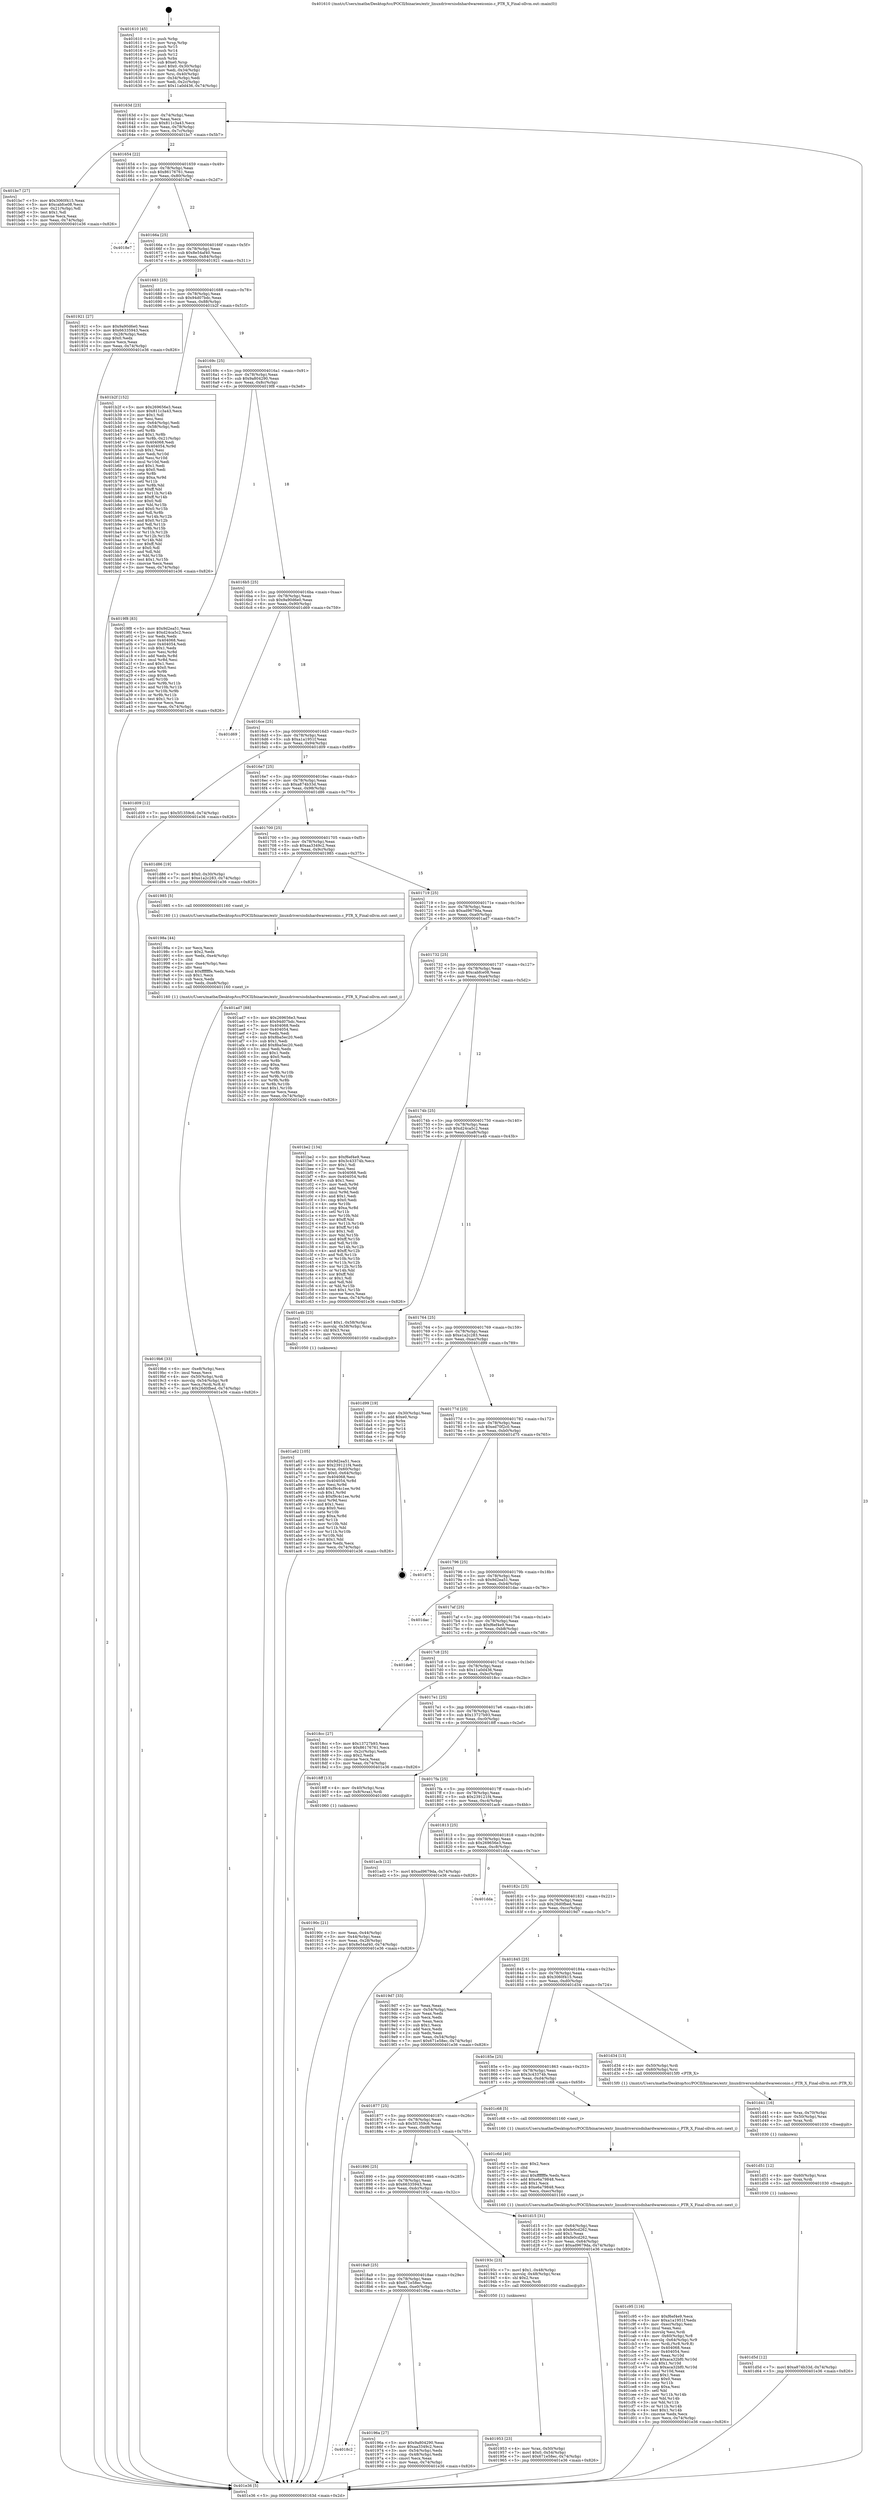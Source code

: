 digraph "0x401610" {
  label = "0x401610 (/mnt/c/Users/mathe/Desktop/tcc/POCII/binaries/extr_linuxdriversisdnhardwareeiconio.c_PTR_X_Final-ollvm.out::main(0))"
  labelloc = "t"
  node[shape=record]

  Entry [label="",width=0.3,height=0.3,shape=circle,fillcolor=black,style=filled]
  "0x40163d" [label="{
     0x40163d [23]\l
     | [instrs]\l
     &nbsp;&nbsp;0x40163d \<+3\>: mov -0x74(%rbp),%eax\l
     &nbsp;&nbsp;0x401640 \<+2\>: mov %eax,%ecx\l
     &nbsp;&nbsp;0x401642 \<+6\>: sub $0x811c3a43,%ecx\l
     &nbsp;&nbsp;0x401648 \<+3\>: mov %eax,-0x78(%rbp)\l
     &nbsp;&nbsp;0x40164b \<+3\>: mov %ecx,-0x7c(%rbp)\l
     &nbsp;&nbsp;0x40164e \<+6\>: je 0000000000401bc7 \<main+0x5b7\>\l
  }"]
  "0x401bc7" [label="{
     0x401bc7 [27]\l
     | [instrs]\l
     &nbsp;&nbsp;0x401bc7 \<+5\>: mov $0x3060f415,%eax\l
     &nbsp;&nbsp;0x401bcc \<+5\>: mov $0xcabfce08,%ecx\l
     &nbsp;&nbsp;0x401bd1 \<+3\>: mov -0x21(%rbp),%dl\l
     &nbsp;&nbsp;0x401bd4 \<+3\>: test $0x1,%dl\l
     &nbsp;&nbsp;0x401bd7 \<+3\>: cmovne %ecx,%eax\l
     &nbsp;&nbsp;0x401bda \<+3\>: mov %eax,-0x74(%rbp)\l
     &nbsp;&nbsp;0x401bdd \<+5\>: jmp 0000000000401e36 \<main+0x826\>\l
  }"]
  "0x401654" [label="{
     0x401654 [22]\l
     | [instrs]\l
     &nbsp;&nbsp;0x401654 \<+5\>: jmp 0000000000401659 \<main+0x49\>\l
     &nbsp;&nbsp;0x401659 \<+3\>: mov -0x78(%rbp),%eax\l
     &nbsp;&nbsp;0x40165c \<+5\>: sub $0x86176761,%eax\l
     &nbsp;&nbsp;0x401661 \<+3\>: mov %eax,-0x80(%rbp)\l
     &nbsp;&nbsp;0x401664 \<+6\>: je 00000000004018e7 \<main+0x2d7\>\l
  }"]
  Exit [label="",width=0.3,height=0.3,shape=circle,fillcolor=black,style=filled,peripheries=2]
  "0x4018e7" [label="{
     0x4018e7\l
  }", style=dashed]
  "0x40166a" [label="{
     0x40166a [25]\l
     | [instrs]\l
     &nbsp;&nbsp;0x40166a \<+5\>: jmp 000000000040166f \<main+0x5f\>\l
     &nbsp;&nbsp;0x40166f \<+3\>: mov -0x78(%rbp),%eax\l
     &nbsp;&nbsp;0x401672 \<+5\>: sub $0x8e54af40,%eax\l
     &nbsp;&nbsp;0x401677 \<+6\>: mov %eax,-0x84(%rbp)\l
     &nbsp;&nbsp;0x40167d \<+6\>: je 0000000000401921 \<main+0x311\>\l
  }"]
  "0x401d5d" [label="{
     0x401d5d [12]\l
     | [instrs]\l
     &nbsp;&nbsp;0x401d5d \<+7\>: movl $0xa874b33d,-0x74(%rbp)\l
     &nbsp;&nbsp;0x401d64 \<+5\>: jmp 0000000000401e36 \<main+0x826\>\l
  }"]
  "0x401921" [label="{
     0x401921 [27]\l
     | [instrs]\l
     &nbsp;&nbsp;0x401921 \<+5\>: mov $0x9a90d6e0,%eax\l
     &nbsp;&nbsp;0x401926 \<+5\>: mov $0x66335943,%ecx\l
     &nbsp;&nbsp;0x40192b \<+3\>: mov -0x28(%rbp),%edx\l
     &nbsp;&nbsp;0x40192e \<+3\>: cmp $0x0,%edx\l
     &nbsp;&nbsp;0x401931 \<+3\>: cmove %ecx,%eax\l
     &nbsp;&nbsp;0x401934 \<+3\>: mov %eax,-0x74(%rbp)\l
     &nbsp;&nbsp;0x401937 \<+5\>: jmp 0000000000401e36 \<main+0x826\>\l
  }"]
  "0x401683" [label="{
     0x401683 [25]\l
     | [instrs]\l
     &nbsp;&nbsp;0x401683 \<+5\>: jmp 0000000000401688 \<main+0x78\>\l
     &nbsp;&nbsp;0x401688 \<+3\>: mov -0x78(%rbp),%eax\l
     &nbsp;&nbsp;0x40168b \<+5\>: sub $0x94d07bdc,%eax\l
     &nbsp;&nbsp;0x401690 \<+6\>: mov %eax,-0x88(%rbp)\l
     &nbsp;&nbsp;0x401696 \<+6\>: je 0000000000401b2f \<main+0x51f\>\l
  }"]
  "0x401d51" [label="{
     0x401d51 [12]\l
     | [instrs]\l
     &nbsp;&nbsp;0x401d51 \<+4\>: mov -0x60(%rbp),%rax\l
     &nbsp;&nbsp;0x401d55 \<+3\>: mov %rax,%rdi\l
     &nbsp;&nbsp;0x401d58 \<+5\>: call 0000000000401030 \<free@plt\>\l
     | [calls]\l
     &nbsp;&nbsp;0x401030 \{1\} (unknown)\l
  }"]
  "0x401b2f" [label="{
     0x401b2f [152]\l
     | [instrs]\l
     &nbsp;&nbsp;0x401b2f \<+5\>: mov $0x269656e3,%eax\l
     &nbsp;&nbsp;0x401b34 \<+5\>: mov $0x811c3a43,%ecx\l
     &nbsp;&nbsp;0x401b39 \<+2\>: mov $0x1,%dl\l
     &nbsp;&nbsp;0x401b3b \<+2\>: xor %esi,%esi\l
     &nbsp;&nbsp;0x401b3d \<+3\>: mov -0x64(%rbp),%edi\l
     &nbsp;&nbsp;0x401b40 \<+3\>: cmp -0x58(%rbp),%edi\l
     &nbsp;&nbsp;0x401b43 \<+4\>: setl %r8b\l
     &nbsp;&nbsp;0x401b47 \<+4\>: and $0x1,%r8b\l
     &nbsp;&nbsp;0x401b4b \<+4\>: mov %r8b,-0x21(%rbp)\l
     &nbsp;&nbsp;0x401b4f \<+7\>: mov 0x404068,%edi\l
     &nbsp;&nbsp;0x401b56 \<+8\>: mov 0x404054,%r9d\l
     &nbsp;&nbsp;0x401b5e \<+3\>: sub $0x1,%esi\l
     &nbsp;&nbsp;0x401b61 \<+3\>: mov %edi,%r10d\l
     &nbsp;&nbsp;0x401b64 \<+3\>: add %esi,%r10d\l
     &nbsp;&nbsp;0x401b67 \<+4\>: imul %r10d,%edi\l
     &nbsp;&nbsp;0x401b6b \<+3\>: and $0x1,%edi\l
     &nbsp;&nbsp;0x401b6e \<+3\>: cmp $0x0,%edi\l
     &nbsp;&nbsp;0x401b71 \<+4\>: sete %r8b\l
     &nbsp;&nbsp;0x401b75 \<+4\>: cmp $0xa,%r9d\l
     &nbsp;&nbsp;0x401b79 \<+4\>: setl %r11b\l
     &nbsp;&nbsp;0x401b7d \<+3\>: mov %r8b,%bl\l
     &nbsp;&nbsp;0x401b80 \<+3\>: xor $0xff,%bl\l
     &nbsp;&nbsp;0x401b83 \<+3\>: mov %r11b,%r14b\l
     &nbsp;&nbsp;0x401b86 \<+4\>: xor $0xff,%r14b\l
     &nbsp;&nbsp;0x401b8a \<+3\>: xor $0x0,%dl\l
     &nbsp;&nbsp;0x401b8d \<+3\>: mov %bl,%r15b\l
     &nbsp;&nbsp;0x401b90 \<+4\>: and $0x0,%r15b\l
     &nbsp;&nbsp;0x401b94 \<+3\>: and %dl,%r8b\l
     &nbsp;&nbsp;0x401b97 \<+3\>: mov %r14b,%r12b\l
     &nbsp;&nbsp;0x401b9a \<+4\>: and $0x0,%r12b\l
     &nbsp;&nbsp;0x401b9e \<+3\>: and %dl,%r11b\l
     &nbsp;&nbsp;0x401ba1 \<+3\>: or %r8b,%r15b\l
     &nbsp;&nbsp;0x401ba4 \<+3\>: or %r11b,%r12b\l
     &nbsp;&nbsp;0x401ba7 \<+3\>: xor %r12b,%r15b\l
     &nbsp;&nbsp;0x401baa \<+3\>: or %r14b,%bl\l
     &nbsp;&nbsp;0x401bad \<+3\>: xor $0xff,%bl\l
     &nbsp;&nbsp;0x401bb0 \<+3\>: or $0x0,%dl\l
     &nbsp;&nbsp;0x401bb3 \<+2\>: and %dl,%bl\l
     &nbsp;&nbsp;0x401bb5 \<+3\>: or %bl,%r15b\l
     &nbsp;&nbsp;0x401bb8 \<+4\>: test $0x1,%r15b\l
     &nbsp;&nbsp;0x401bbc \<+3\>: cmovne %ecx,%eax\l
     &nbsp;&nbsp;0x401bbf \<+3\>: mov %eax,-0x74(%rbp)\l
     &nbsp;&nbsp;0x401bc2 \<+5\>: jmp 0000000000401e36 \<main+0x826\>\l
  }"]
  "0x40169c" [label="{
     0x40169c [25]\l
     | [instrs]\l
     &nbsp;&nbsp;0x40169c \<+5\>: jmp 00000000004016a1 \<main+0x91\>\l
     &nbsp;&nbsp;0x4016a1 \<+3\>: mov -0x78(%rbp),%eax\l
     &nbsp;&nbsp;0x4016a4 \<+5\>: sub $0x9a804290,%eax\l
     &nbsp;&nbsp;0x4016a9 \<+6\>: mov %eax,-0x8c(%rbp)\l
     &nbsp;&nbsp;0x4016af \<+6\>: je 00000000004019f8 \<main+0x3e8\>\l
  }"]
  "0x401d41" [label="{
     0x401d41 [16]\l
     | [instrs]\l
     &nbsp;&nbsp;0x401d41 \<+4\>: mov %rax,-0x70(%rbp)\l
     &nbsp;&nbsp;0x401d45 \<+4\>: mov -0x50(%rbp),%rax\l
     &nbsp;&nbsp;0x401d49 \<+3\>: mov %rax,%rdi\l
     &nbsp;&nbsp;0x401d4c \<+5\>: call 0000000000401030 \<free@plt\>\l
     | [calls]\l
     &nbsp;&nbsp;0x401030 \{1\} (unknown)\l
  }"]
  "0x4019f8" [label="{
     0x4019f8 [83]\l
     | [instrs]\l
     &nbsp;&nbsp;0x4019f8 \<+5\>: mov $0x9d2ea51,%eax\l
     &nbsp;&nbsp;0x4019fd \<+5\>: mov $0xd24ca5c2,%ecx\l
     &nbsp;&nbsp;0x401a02 \<+2\>: xor %edx,%edx\l
     &nbsp;&nbsp;0x401a04 \<+7\>: mov 0x404068,%esi\l
     &nbsp;&nbsp;0x401a0b \<+7\>: mov 0x404054,%edi\l
     &nbsp;&nbsp;0x401a12 \<+3\>: sub $0x1,%edx\l
     &nbsp;&nbsp;0x401a15 \<+3\>: mov %esi,%r8d\l
     &nbsp;&nbsp;0x401a18 \<+3\>: add %edx,%r8d\l
     &nbsp;&nbsp;0x401a1b \<+4\>: imul %r8d,%esi\l
     &nbsp;&nbsp;0x401a1f \<+3\>: and $0x1,%esi\l
     &nbsp;&nbsp;0x401a22 \<+3\>: cmp $0x0,%esi\l
     &nbsp;&nbsp;0x401a25 \<+4\>: sete %r9b\l
     &nbsp;&nbsp;0x401a29 \<+3\>: cmp $0xa,%edi\l
     &nbsp;&nbsp;0x401a2c \<+4\>: setl %r10b\l
     &nbsp;&nbsp;0x401a30 \<+3\>: mov %r9b,%r11b\l
     &nbsp;&nbsp;0x401a33 \<+3\>: and %r10b,%r11b\l
     &nbsp;&nbsp;0x401a36 \<+3\>: xor %r10b,%r9b\l
     &nbsp;&nbsp;0x401a39 \<+3\>: or %r9b,%r11b\l
     &nbsp;&nbsp;0x401a3c \<+4\>: test $0x1,%r11b\l
     &nbsp;&nbsp;0x401a40 \<+3\>: cmovne %ecx,%eax\l
     &nbsp;&nbsp;0x401a43 \<+3\>: mov %eax,-0x74(%rbp)\l
     &nbsp;&nbsp;0x401a46 \<+5\>: jmp 0000000000401e36 \<main+0x826\>\l
  }"]
  "0x4016b5" [label="{
     0x4016b5 [25]\l
     | [instrs]\l
     &nbsp;&nbsp;0x4016b5 \<+5\>: jmp 00000000004016ba \<main+0xaa\>\l
     &nbsp;&nbsp;0x4016ba \<+3\>: mov -0x78(%rbp),%eax\l
     &nbsp;&nbsp;0x4016bd \<+5\>: sub $0x9a90d6e0,%eax\l
     &nbsp;&nbsp;0x4016c2 \<+6\>: mov %eax,-0x90(%rbp)\l
     &nbsp;&nbsp;0x4016c8 \<+6\>: je 0000000000401d69 \<main+0x759\>\l
  }"]
  "0x401c95" [label="{
     0x401c95 [116]\l
     | [instrs]\l
     &nbsp;&nbsp;0x401c95 \<+5\>: mov $0xf6ef4e9,%ecx\l
     &nbsp;&nbsp;0x401c9a \<+5\>: mov $0xa1a1951f,%edx\l
     &nbsp;&nbsp;0x401c9f \<+6\>: mov -0xec(%rbp),%esi\l
     &nbsp;&nbsp;0x401ca5 \<+3\>: imul %eax,%esi\l
     &nbsp;&nbsp;0x401ca8 \<+3\>: movslq %esi,%rdi\l
     &nbsp;&nbsp;0x401cab \<+4\>: mov -0x60(%rbp),%r8\l
     &nbsp;&nbsp;0x401caf \<+4\>: movslq -0x64(%rbp),%r9\l
     &nbsp;&nbsp;0x401cb3 \<+4\>: mov %rdi,(%r8,%r9,8)\l
     &nbsp;&nbsp;0x401cb7 \<+7\>: mov 0x404068,%eax\l
     &nbsp;&nbsp;0x401cbe \<+7\>: mov 0x404054,%esi\l
     &nbsp;&nbsp;0x401cc5 \<+3\>: mov %eax,%r10d\l
     &nbsp;&nbsp;0x401cc8 \<+7\>: add $0xaca32bf0,%r10d\l
     &nbsp;&nbsp;0x401ccf \<+4\>: sub $0x1,%r10d\l
     &nbsp;&nbsp;0x401cd3 \<+7\>: sub $0xaca32bf0,%r10d\l
     &nbsp;&nbsp;0x401cda \<+4\>: imul %r10d,%eax\l
     &nbsp;&nbsp;0x401cde \<+3\>: and $0x1,%eax\l
     &nbsp;&nbsp;0x401ce1 \<+3\>: cmp $0x0,%eax\l
     &nbsp;&nbsp;0x401ce4 \<+4\>: sete %r11b\l
     &nbsp;&nbsp;0x401ce8 \<+3\>: cmp $0xa,%esi\l
     &nbsp;&nbsp;0x401ceb \<+3\>: setl %bl\l
     &nbsp;&nbsp;0x401cee \<+3\>: mov %r11b,%r14b\l
     &nbsp;&nbsp;0x401cf1 \<+3\>: and %bl,%r14b\l
     &nbsp;&nbsp;0x401cf4 \<+3\>: xor %bl,%r11b\l
     &nbsp;&nbsp;0x401cf7 \<+3\>: or %r11b,%r14b\l
     &nbsp;&nbsp;0x401cfa \<+4\>: test $0x1,%r14b\l
     &nbsp;&nbsp;0x401cfe \<+3\>: cmovne %edx,%ecx\l
     &nbsp;&nbsp;0x401d01 \<+3\>: mov %ecx,-0x74(%rbp)\l
     &nbsp;&nbsp;0x401d04 \<+5\>: jmp 0000000000401e36 \<main+0x826\>\l
  }"]
  "0x401d69" [label="{
     0x401d69\l
  }", style=dashed]
  "0x4016ce" [label="{
     0x4016ce [25]\l
     | [instrs]\l
     &nbsp;&nbsp;0x4016ce \<+5\>: jmp 00000000004016d3 \<main+0xc3\>\l
     &nbsp;&nbsp;0x4016d3 \<+3\>: mov -0x78(%rbp),%eax\l
     &nbsp;&nbsp;0x4016d6 \<+5\>: sub $0xa1a1951f,%eax\l
     &nbsp;&nbsp;0x4016db \<+6\>: mov %eax,-0x94(%rbp)\l
     &nbsp;&nbsp;0x4016e1 \<+6\>: je 0000000000401d09 \<main+0x6f9\>\l
  }"]
  "0x401c6d" [label="{
     0x401c6d [40]\l
     | [instrs]\l
     &nbsp;&nbsp;0x401c6d \<+5\>: mov $0x2,%ecx\l
     &nbsp;&nbsp;0x401c72 \<+1\>: cltd\l
     &nbsp;&nbsp;0x401c73 \<+2\>: idiv %ecx\l
     &nbsp;&nbsp;0x401c75 \<+6\>: imul $0xfffffffe,%edx,%ecx\l
     &nbsp;&nbsp;0x401c7b \<+6\>: add $0xe6a79848,%ecx\l
     &nbsp;&nbsp;0x401c81 \<+3\>: add $0x1,%ecx\l
     &nbsp;&nbsp;0x401c84 \<+6\>: sub $0xe6a79848,%ecx\l
     &nbsp;&nbsp;0x401c8a \<+6\>: mov %ecx,-0xec(%rbp)\l
     &nbsp;&nbsp;0x401c90 \<+5\>: call 0000000000401160 \<next_i\>\l
     | [calls]\l
     &nbsp;&nbsp;0x401160 \{1\} (/mnt/c/Users/mathe/Desktop/tcc/POCII/binaries/extr_linuxdriversisdnhardwareeiconio.c_PTR_X_Final-ollvm.out::next_i)\l
  }"]
  "0x401d09" [label="{
     0x401d09 [12]\l
     | [instrs]\l
     &nbsp;&nbsp;0x401d09 \<+7\>: movl $0x5f1359c6,-0x74(%rbp)\l
     &nbsp;&nbsp;0x401d10 \<+5\>: jmp 0000000000401e36 \<main+0x826\>\l
  }"]
  "0x4016e7" [label="{
     0x4016e7 [25]\l
     | [instrs]\l
     &nbsp;&nbsp;0x4016e7 \<+5\>: jmp 00000000004016ec \<main+0xdc\>\l
     &nbsp;&nbsp;0x4016ec \<+3\>: mov -0x78(%rbp),%eax\l
     &nbsp;&nbsp;0x4016ef \<+5\>: sub $0xa874b33d,%eax\l
     &nbsp;&nbsp;0x4016f4 \<+6\>: mov %eax,-0x98(%rbp)\l
     &nbsp;&nbsp;0x4016fa \<+6\>: je 0000000000401d86 \<main+0x776\>\l
  }"]
  "0x401a62" [label="{
     0x401a62 [105]\l
     | [instrs]\l
     &nbsp;&nbsp;0x401a62 \<+5\>: mov $0x9d2ea51,%ecx\l
     &nbsp;&nbsp;0x401a67 \<+5\>: mov $0x239121f4,%edx\l
     &nbsp;&nbsp;0x401a6c \<+4\>: mov %rax,-0x60(%rbp)\l
     &nbsp;&nbsp;0x401a70 \<+7\>: movl $0x0,-0x64(%rbp)\l
     &nbsp;&nbsp;0x401a77 \<+7\>: mov 0x404068,%esi\l
     &nbsp;&nbsp;0x401a7e \<+8\>: mov 0x404054,%r8d\l
     &nbsp;&nbsp;0x401a86 \<+3\>: mov %esi,%r9d\l
     &nbsp;&nbsp;0x401a89 \<+7\>: add $0xf9c4c1ee,%r9d\l
     &nbsp;&nbsp;0x401a90 \<+4\>: sub $0x1,%r9d\l
     &nbsp;&nbsp;0x401a94 \<+7\>: sub $0xf9c4c1ee,%r9d\l
     &nbsp;&nbsp;0x401a9b \<+4\>: imul %r9d,%esi\l
     &nbsp;&nbsp;0x401a9f \<+3\>: and $0x1,%esi\l
     &nbsp;&nbsp;0x401aa2 \<+3\>: cmp $0x0,%esi\l
     &nbsp;&nbsp;0x401aa5 \<+4\>: sete %r10b\l
     &nbsp;&nbsp;0x401aa9 \<+4\>: cmp $0xa,%r8d\l
     &nbsp;&nbsp;0x401aad \<+4\>: setl %r11b\l
     &nbsp;&nbsp;0x401ab1 \<+3\>: mov %r10b,%bl\l
     &nbsp;&nbsp;0x401ab4 \<+3\>: and %r11b,%bl\l
     &nbsp;&nbsp;0x401ab7 \<+3\>: xor %r11b,%r10b\l
     &nbsp;&nbsp;0x401aba \<+3\>: or %r10b,%bl\l
     &nbsp;&nbsp;0x401abd \<+3\>: test $0x1,%bl\l
     &nbsp;&nbsp;0x401ac0 \<+3\>: cmovne %edx,%ecx\l
     &nbsp;&nbsp;0x401ac3 \<+3\>: mov %ecx,-0x74(%rbp)\l
     &nbsp;&nbsp;0x401ac6 \<+5\>: jmp 0000000000401e36 \<main+0x826\>\l
  }"]
  "0x401d86" [label="{
     0x401d86 [19]\l
     | [instrs]\l
     &nbsp;&nbsp;0x401d86 \<+7\>: movl $0x0,-0x30(%rbp)\l
     &nbsp;&nbsp;0x401d8d \<+7\>: movl $0xe1a2c283,-0x74(%rbp)\l
     &nbsp;&nbsp;0x401d94 \<+5\>: jmp 0000000000401e36 \<main+0x826\>\l
  }"]
  "0x401700" [label="{
     0x401700 [25]\l
     | [instrs]\l
     &nbsp;&nbsp;0x401700 \<+5\>: jmp 0000000000401705 \<main+0xf5\>\l
     &nbsp;&nbsp;0x401705 \<+3\>: mov -0x78(%rbp),%eax\l
     &nbsp;&nbsp;0x401708 \<+5\>: sub $0xaa3349c2,%eax\l
     &nbsp;&nbsp;0x40170d \<+6\>: mov %eax,-0x9c(%rbp)\l
     &nbsp;&nbsp;0x401713 \<+6\>: je 0000000000401985 \<main+0x375\>\l
  }"]
  "0x4019b6" [label="{
     0x4019b6 [33]\l
     | [instrs]\l
     &nbsp;&nbsp;0x4019b6 \<+6\>: mov -0xe8(%rbp),%ecx\l
     &nbsp;&nbsp;0x4019bc \<+3\>: imul %eax,%ecx\l
     &nbsp;&nbsp;0x4019bf \<+4\>: mov -0x50(%rbp),%rdi\l
     &nbsp;&nbsp;0x4019c3 \<+4\>: movslq -0x54(%rbp),%r8\l
     &nbsp;&nbsp;0x4019c7 \<+4\>: mov %ecx,(%rdi,%r8,4)\l
     &nbsp;&nbsp;0x4019cb \<+7\>: movl $0x26d0fbed,-0x74(%rbp)\l
     &nbsp;&nbsp;0x4019d2 \<+5\>: jmp 0000000000401e36 \<main+0x826\>\l
  }"]
  "0x401985" [label="{
     0x401985 [5]\l
     | [instrs]\l
     &nbsp;&nbsp;0x401985 \<+5\>: call 0000000000401160 \<next_i\>\l
     | [calls]\l
     &nbsp;&nbsp;0x401160 \{1\} (/mnt/c/Users/mathe/Desktop/tcc/POCII/binaries/extr_linuxdriversisdnhardwareeiconio.c_PTR_X_Final-ollvm.out::next_i)\l
  }"]
  "0x401719" [label="{
     0x401719 [25]\l
     | [instrs]\l
     &nbsp;&nbsp;0x401719 \<+5\>: jmp 000000000040171e \<main+0x10e\>\l
     &nbsp;&nbsp;0x40171e \<+3\>: mov -0x78(%rbp),%eax\l
     &nbsp;&nbsp;0x401721 \<+5\>: sub $0xad9679da,%eax\l
     &nbsp;&nbsp;0x401726 \<+6\>: mov %eax,-0xa0(%rbp)\l
     &nbsp;&nbsp;0x40172c \<+6\>: je 0000000000401ad7 \<main+0x4c7\>\l
  }"]
  "0x40198a" [label="{
     0x40198a [44]\l
     | [instrs]\l
     &nbsp;&nbsp;0x40198a \<+2\>: xor %ecx,%ecx\l
     &nbsp;&nbsp;0x40198c \<+5\>: mov $0x2,%edx\l
     &nbsp;&nbsp;0x401991 \<+6\>: mov %edx,-0xe4(%rbp)\l
     &nbsp;&nbsp;0x401997 \<+1\>: cltd\l
     &nbsp;&nbsp;0x401998 \<+6\>: mov -0xe4(%rbp),%esi\l
     &nbsp;&nbsp;0x40199e \<+2\>: idiv %esi\l
     &nbsp;&nbsp;0x4019a0 \<+6\>: imul $0xfffffffe,%edx,%edx\l
     &nbsp;&nbsp;0x4019a6 \<+3\>: sub $0x1,%ecx\l
     &nbsp;&nbsp;0x4019a9 \<+2\>: sub %ecx,%edx\l
     &nbsp;&nbsp;0x4019ab \<+6\>: mov %edx,-0xe8(%rbp)\l
     &nbsp;&nbsp;0x4019b1 \<+5\>: call 0000000000401160 \<next_i\>\l
     | [calls]\l
     &nbsp;&nbsp;0x401160 \{1\} (/mnt/c/Users/mathe/Desktop/tcc/POCII/binaries/extr_linuxdriversisdnhardwareeiconio.c_PTR_X_Final-ollvm.out::next_i)\l
  }"]
  "0x401ad7" [label="{
     0x401ad7 [88]\l
     | [instrs]\l
     &nbsp;&nbsp;0x401ad7 \<+5\>: mov $0x269656e3,%eax\l
     &nbsp;&nbsp;0x401adc \<+5\>: mov $0x94d07bdc,%ecx\l
     &nbsp;&nbsp;0x401ae1 \<+7\>: mov 0x404068,%edx\l
     &nbsp;&nbsp;0x401ae8 \<+7\>: mov 0x404054,%esi\l
     &nbsp;&nbsp;0x401aef \<+2\>: mov %edx,%edi\l
     &nbsp;&nbsp;0x401af1 \<+6\>: sub $0x8ba5ec20,%edi\l
     &nbsp;&nbsp;0x401af7 \<+3\>: sub $0x1,%edi\l
     &nbsp;&nbsp;0x401afa \<+6\>: add $0x8ba5ec20,%edi\l
     &nbsp;&nbsp;0x401b00 \<+3\>: imul %edi,%edx\l
     &nbsp;&nbsp;0x401b03 \<+3\>: and $0x1,%edx\l
     &nbsp;&nbsp;0x401b06 \<+3\>: cmp $0x0,%edx\l
     &nbsp;&nbsp;0x401b09 \<+4\>: sete %r8b\l
     &nbsp;&nbsp;0x401b0d \<+3\>: cmp $0xa,%esi\l
     &nbsp;&nbsp;0x401b10 \<+4\>: setl %r9b\l
     &nbsp;&nbsp;0x401b14 \<+3\>: mov %r8b,%r10b\l
     &nbsp;&nbsp;0x401b17 \<+3\>: and %r9b,%r10b\l
     &nbsp;&nbsp;0x401b1a \<+3\>: xor %r9b,%r8b\l
     &nbsp;&nbsp;0x401b1d \<+3\>: or %r8b,%r10b\l
     &nbsp;&nbsp;0x401b20 \<+4\>: test $0x1,%r10b\l
     &nbsp;&nbsp;0x401b24 \<+3\>: cmovne %ecx,%eax\l
     &nbsp;&nbsp;0x401b27 \<+3\>: mov %eax,-0x74(%rbp)\l
     &nbsp;&nbsp;0x401b2a \<+5\>: jmp 0000000000401e36 \<main+0x826\>\l
  }"]
  "0x401732" [label="{
     0x401732 [25]\l
     | [instrs]\l
     &nbsp;&nbsp;0x401732 \<+5\>: jmp 0000000000401737 \<main+0x127\>\l
     &nbsp;&nbsp;0x401737 \<+3\>: mov -0x78(%rbp),%eax\l
     &nbsp;&nbsp;0x40173a \<+5\>: sub $0xcabfce08,%eax\l
     &nbsp;&nbsp;0x40173f \<+6\>: mov %eax,-0xa4(%rbp)\l
     &nbsp;&nbsp;0x401745 \<+6\>: je 0000000000401be2 \<main+0x5d2\>\l
  }"]
  "0x4018c2" [label="{
     0x4018c2\l
  }", style=dashed]
  "0x401be2" [label="{
     0x401be2 [134]\l
     | [instrs]\l
     &nbsp;&nbsp;0x401be2 \<+5\>: mov $0xf6ef4e9,%eax\l
     &nbsp;&nbsp;0x401be7 \<+5\>: mov $0x3c43374b,%ecx\l
     &nbsp;&nbsp;0x401bec \<+2\>: mov $0x1,%dl\l
     &nbsp;&nbsp;0x401bee \<+2\>: xor %esi,%esi\l
     &nbsp;&nbsp;0x401bf0 \<+7\>: mov 0x404068,%edi\l
     &nbsp;&nbsp;0x401bf7 \<+8\>: mov 0x404054,%r8d\l
     &nbsp;&nbsp;0x401bff \<+3\>: sub $0x1,%esi\l
     &nbsp;&nbsp;0x401c02 \<+3\>: mov %edi,%r9d\l
     &nbsp;&nbsp;0x401c05 \<+3\>: add %esi,%r9d\l
     &nbsp;&nbsp;0x401c08 \<+4\>: imul %r9d,%edi\l
     &nbsp;&nbsp;0x401c0c \<+3\>: and $0x1,%edi\l
     &nbsp;&nbsp;0x401c0f \<+3\>: cmp $0x0,%edi\l
     &nbsp;&nbsp;0x401c12 \<+4\>: sete %r10b\l
     &nbsp;&nbsp;0x401c16 \<+4\>: cmp $0xa,%r8d\l
     &nbsp;&nbsp;0x401c1a \<+4\>: setl %r11b\l
     &nbsp;&nbsp;0x401c1e \<+3\>: mov %r10b,%bl\l
     &nbsp;&nbsp;0x401c21 \<+3\>: xor $0xff,%bl\l
     &nbsp;&nbsp;0x401c24 \<+3\>: mov %r11b,%r14b\l
     &nbsp;&nbsp;0x401c27 \<+4\>: xor $0xff,%r14b\l
     &nbsp;&nbsp;0x401c2b \<+3\>: xor $0x1,%dl\l
     &nbsp;&nbsp;0x401c2e \<+3\>: mov %bl,%r15b\l
     &nbsp;&nbsp;0x401c31 \<+4\>: and $0xff,%r15b\l
     &nbsp;&nbsp;0x401c35 \<+3\>: and %dl,%r10b\l
     &nbsp;&nbsp;0x401c38 \<+3\>: mov %r14b,%r12b\l
     &nbsp;&nbsp;0x401c3b \<+4\>: and $0xff,%r12b\l
     &nbsp;&nbsp;0x401c3f \<+3\>: and %dl,%r11b\l
     &nbsp;&nbsp;0x401c42 \<+3\>: or %r10b,%r15b\l
     &nbsp;&nbsp;0x401c45 \<+3\>: or %r11b,%r12b\l
     &nbsp;&nbsp;0x401c48 \<+3\>: xor %r12b,%r15b\l
     &nbsp;&nbsp;0x401c4b \<+3\>: or %r14b,%bl\l
     &nbsp;&nbsp;0x401c4e \<+3\>: xor $0xff,%bl\l
     &nbsp;&nbsp;0x401c51 \<+3\>: or $0x1,%dl\l
     &nbsp;&nbsp;0x401c54 \<+2\>: and %dl,%bl\l
     &nbsp;&nbsp;0x401c56 \<+3\>: or %bl,%r15b\l
     &nbsp;&nbsp;0x401c59 \<+4\>: test $0x1,%r15b\l
     &nbsp;&nbsp;0x401c5d \<+3\>: cmovne %ecx,%eax\l
     &nbsp;&nbsp;0x401c60 \<+3\>: mov %eax,-0x74(%rbp)\l
     &nbsp;&nbsp;0x401c63 \<+5\>: jmp 0000000000401e36 \<main+0x826\>\l
  }"]
  "0x40174b" [label="{
     0x40174b [25]\l
     | [instrs]\l
     &nbsp;&nbsp;0x40174b \<+5\>: jmp 0000000000401750 \<main+0x140\>\l
     &nbsp;&nbsp;0x401750 \<+3\>: mov -0x78(%rbp),%eax\l
     &nbsp;&nbsp;0x401753 \<+5\>: sub $0xd24ca5c2,%eax\l
     &nbsp;&nbsp;0x401758 \<+6\>: mov %eax,-0xa8(%rbp)\l
     &nbsp;&nbsp;0x40175e \<+6\>: je 0000000000401a4b \<main+0x43b\>\l
  }"]
  "0x40196a" [label="{
     0x40196a [27]\l
     | [instrs]\l
     &nbsp;&nbsp;0x40196a \<+5\>: mov $0x9a804290,%eax\l
     &nbsp;&nbsp;0x40196f \<+5\>: mov $0xaa3349c2,%ecx\l
     &nbsp;&nbsp;0x401974 \<+3\>: mov -0x54(%rbp),%edx\l
     &nbsp;&nbsp;0x401977 \<+3\>: cmp -0x48(%rbp),%edx\l
     &nbsp;&nbsp;0x40197a \<+3\>: cmovl %ecx,%eax\l
     &nbsp;&nbsp;0x40197d \<+3\>: mov %eax,-0x74(%rbp)\l
     &nbsp;&nbsp;0x401980 \<+5\>: jmp 0000000000401e36 \<main+0x826\>\l
  }"]
  "0x401a4b" [label="{
     0x401a4b [23]\l
     | [instrs]\l
     &nbsp;&nbsp;0x401a4b \<+7\>: movl $0x1,-0x58(%rbp)\l
     &nbsp;&nbsp;0x401a52 \<+4\>: movslq -0x58(%rbp),%rax\l
     &nbsp;&nbsp;0x401a56 \<+4\>: shl $0x3,%rax\l
     &nbsp;&nbsp;0x401a5a \<+3\>: mov %rax,%rdi\l
     &nbsp;&nbsp;0x401a5d \<+5\>: call 0000000000401050 \<malloc@plt\>\l
     | [calls]\l
     &nbsp;&nbsp;0x401050 \{1\} (unknown)\l
  }"]
  "0x401764" [label="{
     0x401764 [25]\l
     | [instrs]\l
     &nbsp;&nbsp;0x401764 \<+5\>: jmp 0000000000401769 \<main+0x159\>\l
     &nbsp;&nbsp;0x401769 \<+3\>: mov -0x78(%rbp),%eax\l
     &nbsp;&nbsp;0x40176c \<+5\>: sub $0xe1a2c283,%eax\l
     &nbsp;&nbsp;0x401771 \<+6\>: mov %eax,-0xac(%rbp)\l
     &nbsp;&nbsp;0x401777 \<+6\>: je 0000000000401d99 \<main+0x789\>\l
  }"]
  "0x401953" [label="{
     0x401953 [23]\l
     | [instrs]\l
     &nbsp;&nbsp;0x401953 \<+4\>: mov %rax,-0x50(%rbp)\l
     &nbsp;&nbsp;0x401957 \<+7\>: movl $0x0,-0x54(%rbp)\l
     &nbsp;&nbsp;0x40195e \<+7\>: movl $0x671e58ec,-0x74(%rbp)\l
     &nbsp;&nbsp;0x401965 \<+5\>: jmp 0000000000401e36 \<main+0x826\>\l
  }"]
  "0x401d99" [label="{
     0x401d99 [19]\l
     | [instrs]\l
     &nbsp;&nbsp;0x401d99 \<+3\>: mov -0x30(%rbp),%eax\l
     &nbsp;&nbsp;0x401d9c \<+7\>: add $0xe0,%rsp\l
     &nbsp;&nbsp;0x401da3 \<+1\>: pop %rbx\l
     &nbsp;&nbsp;0x401da4 \<+2\>: pop %r12\l
     &nbsp;&nbsp;0x401da6 \<+2\>: pop %r14\l
     &nbsp;&nbsp;0x401da8 \<+2\>: pop %r15\l
     &nbsp;&nbsp;0x401daa \<+1\>: pop %rbp\l
     &nbsp;&nbsp;0x401dab \<+1\>: ret\l
  }"]
  "0x40177d" [label="{
     0x40177d [25]\l
     | [instrs]\l
     &nbsp;&nbsp;0x40177d \<+5\>: jmp 0000000000401782 \<main+0x172\>\l
     &nbsp;&nbsp;0x401782 \<+3\>: mov -0x78(%rbp),%eax\l
     &nbsp;&nbsp;0x401785 \<+5\>: sub $0xed70f2c0,%eax\l
     &nbsp;&nbsp;0x40178a \<+6\>: mov %eax,-0xb0(%rbp)\l
     &nbsp;&nbsp;0x401790 \<+6\>: je 0000000000401d75 \<main+0x765\>\l
  }"]
  "0x4018a9" [label="{
     0x4018a9 [25]\l
     | [instrs]\l
     &nbsp;&nbsp;0x4018a9 \<+5\>: jmp 00000000004018ae \<main+0x29e\>\l
     &nbsp;&nbsp;0x4018ae \<+3\>: mov -0x78(%rbp),%eax\l
     &nbsp;&nbsp;0x4018b1 \<+5\>: sub $0x671e58ec,%eax\l
     &nbsp;&nbsp;0x4018b6 \<+6\>: mov %eax,-0xe0(%rbp)\l
     &nbsp;&nbsp;0x4018bc \<+6\>: je 000000000040196a \<main+0x35a\>\l
  }"]
  "0x401d75" [label="{
     0x401d75\l
  }", style=dashed]
  "0x401796" [label="{
     0x401796 [25]\l
     | [instrs]\l
     &nbsp;&nbsp;0x401796 \<+5\>: jmp 000000000040179b \<main+0x18b\>\l
     &nbsp;&nbsp;0x40179b \<+3\>: mov -0x78(%rbp),%eax\l
     &nbsp;&nbsp;0x40179e \<+5\>: sub $0x9d2ea51,%eax\l
     &nbsp;&nbsp;0x4017a3 \<+6\>: mov %eax,-0xb4(%rbp)\l
     &nbsp;&nbsp;0x4017a9 \<+6\>: je 0000000000401dac \<main+0x79c\>\l
  }"]
  "0x40193c" [label="{
     0x40193c [23]\l
     | [instrs]\l
     &nbsp;&nbsp;0x40193c \<+7\>: movl $0x1,-0x48(%rbp)\l
     &nbsp;&nbsp;0x401943 \<+4\>: movslq -0x48(%rbp),%rax\l
     &nbsp;&nbsp;0x401947 \<+4\>: shl $0x2,%rax\l
     &nbsp;&nbsp;0x40194b \<+3\>: mov %rax,%rdi\l
     &nbsp;&nbsp;0x40194e \<+5\>: call 0000000000401050 \<malloc@plt\>\l
     | [calls]\l
     &nbsp;&nbsp;0x401050 \{1\} (unknown)\l
  }"]
  "0x401dac" [label="{
     0x401dac\l
  }", style=dashed]
  "0x4017af" [label="{
     0x4017af [25]\l
     | [instrs]\l
     &nbsp;&nbsp;0x4017af \<+5\>: jmp 00000000004017b4 \<main+0x1a4\>\l
     &nbsp;&nbsp;0x4017b4 \<+3\>: mov -0x78(%rbp),%eax\l
     &nbsp;&nbsp;0x4017b7 \<+5\>: sub $0xf6ef4e9,%eax\l
     &nbsp;&nbsp;0x4017bc \<+6\>: mov %eax,-0xb8(%rbp)\l
     &nbsp;&nbsp;0x4017c2 \<+6\>: je 0000000000401de6 \<main+0x7d6\>\l
  }"]
  "0x401890" [label="{
     0x401890 [25]\l
     | [instrs]\l
     &nbsp;&nbsp;0x401890 \<+5\>: jmp 0000000000401895 \<main+0x285\>\l
     &nbsp;&nbsp;0x401895 \<+3\>: mov -0x78(%rbp),%eax\l
     &nbsp;&nbsp;0x401898 \<+5\>: sub $0x66335943,%eax\l
     &nbsp;&nbsp;0x40189d \<+6\>: mov %eax,-0xdc(%rbp)\l
     &nbsp;&nbsp;0x4018a3 \<+6\>: je 000000000040193c \<main+0x32c\>\l
  }"]
  "0x401de6" [label="{
     0x401de6\l
  }", style=dashed]
  "0x4017c8" [label="{
     0x4017c8 [25]\l
     | [instrs]\l
     &nbsp;&nbsp;0x4017c8 \<+5\>: jmp 00000000004017cd \<main+0x1bd\>\l
     &nbsp;&nbsp;0x4017cd \<+3\>: mov -0x78(%rbp),%eax\l
     &nbsp;&nbsp;0x4017d0 \<+5\>: sub $0x11a0d436,%eax\l
     &nbsp;&nbsp;0x4017d5 \<+6\>: mov %eax,-0xbc(%rbp)\l
     &nbsp;&nbsp;0x4017db \<+6\>: je 00000000004018cc \<main+0x2bc\>\l
  }"]
  "0x401d15" [label="{
     0x401d15 [31]\l
     | [instrs]\l
     &nbsp;&nbsp;0x401d15 \<+3\>: mov -0x64(%rbp),%eax\l
     &nbsp;&nbsp;0x401d18 \<+5\>: sub $0xfe0cd262,%eax\l
     &nbsp;&nbsp;0x401d1d \<+3\>: add $0x1,%eax\l
     &nbsp;&nbsp;0x401d20 \<+5\>: add $0xfe0cd262,%eax\l
     &nbsp;&nbsp;0x401d25 \<+3\>: mov %eax,-0x64(%rbp)\l
     &nbsp;&nbsp;0x401d28 \<+7\>: movl $0xad9679da,-0x74(%rbp)\l
     &nbsp;&nbsp;0x401d2f \<+5\>: jmp 0000000000401e36 \<main+0x826\>\l
  }"]
  "0x4018cc" [label="{
     0x4018cc [27]\l
     | [instrs]\l
     &nbsp;&nbsp;0x4018cc \<+5\>: mov $0x13727b93,%eax\l
     &nbsp;&nbsp;0x4018d1 \<+5\>: mov $0x86176761,%ecx\l
     &nbsp;&nbsp;0x4018d6 \<+3\>: mov -0x2c(%rbp),%edx\l
     &nbsp;&nbsp;0x4018d9 \<+3\>: cmp $0x2,%edx\l
     &nbsp;&nbsp;0x4018dc \<+3\>: cmovne %ecx,%eax\l
     &nbsp;&nbsp;0x4018df \<+3\>: mov %eax,-0x74(%rbp)\l
     &nbsp;&nbsp;0x4018e2 \<+5\>: jmp 0000000000401e36 \<main+0x826\>\l
  }"]
  "0x4017e1" [label="{
     0x4017e1 [25]\l
     | [instrs]\l
     &nbsp;&nbsp;0x4017e1 \<+5\>: jmp 00000000004017e6 \<main+0x1d6\>\l
     &nbsp;&nbsp;0x4017e6 \<+3\>: mov -0x78(%rbp),%eax\l
     &nbsp;&nbsp;0x4017e9 \<+5\>: sub $0x13727b93,%eax\l
     &nbsp;&nbsp;0x4017ee \<+6\>: mov %eax,-0xc0(%rbp)\l
     &nbsp;&nbsp;0x4017f4 \<+6\>: je 00000000004018ff \<main+0x2ef\>\l
  }"]
  "0x401e36" [label="{
     0x401e36 [5]\l
     | [instrs]\l
     &nbsp;&nbsp;0x401e36 \<+5\>: jmp 000000000040163d \<main+0x2d\>\l
  }"]
  "0x401610" [label="{
     0x401610 [45]\l
     | [instrs]\l
     &nbsp;&nbsp;0x401610 \<+1\>: push %rbp\l
     &nbsp;&nbsp;0x401611 \<+3\>: mov %rsp,%rbp\l
     &nbsp;&nbsp;0x401614 \<+2\>: push %r15\l
     &nbsp;&nbsp;0x401616 \<+2\>: push %r14\l
     &nbsp;&nbsp;0x401618 \<+2\>: push %r12\l
     &nbsp;&nbsp;0x40161a \<+1\>: push %rbx\l
     &nbsp;&nbsp;0x40161b \<+7\>: sub $0xe0,%rsp\l
     &nbsp;&nbsp;0x401622 \<+7\>: movl $0x0,-0x30(%rbp)\l
     &nbsp;&nbsp;0x401629 \<+3\>: mov %edi,-0x34(%rbp)\l
     &nbsp;&nbsp;0x40162c \<+4\>: mov %rsi,-0x40(%rbp)\l
     &nbsp;&nbsp;0x401630 \<+3\>: mov -0x34(%rbp),%edi\l
     &nbsp;&nbsp;0x401633 \<+3\>: mov %edi,-0x2c(%rbp)\l
     &nbsp;&nbsp;0x401636 \<+7\>: movl $0x11a0d436,-0x74(%rbp)\l
  }"]
  "0x401877" [label="{
     0x401877 [25]\l
     | [instrs]\l
     &nbsp;&nbsp;0x401877 \<+5\>: jmp 000000000040187c \<main+0x26c\>\l
     &nbsp;&nbsp;0x40187c \<+3\>: mov -0x78(%rbp),%eax\l
     &nbsp;&nbsp;0x40187f \<+5\>: sub $0x5f1359c6,%eax\l
     &nbsp;&nbsp;0x401884 \<+6\>: mov %eax,-0xd8(%rbp)\l
     &nbsp;&nbsp;0x40188a \<+6\>: je 0000000000401d15 \<main+0x705\>\l
  }"]
  "0x4018ff" [label="{
     0x4018ff [13]\l
     | [instrs]\l
     &nbsp;&nbsp;0x4018ff \<+4\>: mov -0x40(%rbp),%rax\l
     &nbsp;&nbsp;0x401903 \<+4\>: mov 0x8(%rax),%rdi\l
     &nbsp;&nbsp;0x401907 \<+5\>: call 0000000000401060 \<atoi@plt\>\l
     | [calls]\l
     &nbsp;&nbsp;0x401060 \{1\} (unknown)\l
  }"]
  "0x4017fa" [label="{
     0x4017fa [25]\l
     | [instrs]\l
     &nbsp;&nbsp;0x4017fa \<+5\>: jmp 00000000004017ff \<main+0x1ef\>\l
     &nbsp;&nbsp;0x4017ff \<+3\>: mov -0x78(%rbp),%eax\l
     &nbsp;&nbsp;0x401802 \<+5\>: sub $0x239121f4,%eax\l
     &nbsp;&nbsp;0x401807 \<+6\>: mov %eax,-0xc4(%rbp)\l
     &nbsp;&nbsp;0x40180d \<+6\>: je 0000000000401acb \<main+0x4bb\>\l
  }"]
  "0x40190c" [label="{
     0x40190c [21]\l
     | [instrs]\l
     &nbsp;&nbsp;0x40190c \<+3\>: mov %eax,-0x44(%rbp)\l
     &nbsp;&nbsp;0x40190f \<+3\>: mov -0x44(%rbp),%eax\l
     &nbsp;&nbsp;0x401912 \<+3\>: mov %eax,-0x28(%rbp)\l
     &nbsp;&nbsp;0x401915 \<+7\>: movl $0x8e54af40,-0x74(%rbp)\l
     &nbsp;&nbsp;0x40191c \<+5\>: jmp 0000000000401e36 \<main+0x826\>\l
  }"]
  "0x401c68" [label="{
     0x401c68 [5]\l
     | [instrs]\l
     &nbsp;&nbsp;0x401c68 \<+5\>: call 0000000000401160 \<next_i\>\l
     | [calls]\l
     &nbsp;&nbsp;0x401160 \{1\} (/mnt/c/Users/mathe/Desktop/tcc/POCII/binaries/extr_linuxdriversisdnhardwareeiconio.c_PTR_X_Final-ollvm.out::next_i)\l
  }"]
  "0x401acb" [label="{
     0x401acb [12]\l
     | [instrs]\l
     &nbsp;&nbsp;0x401acb \<+7\>: movl $0xad9679da,-0x74(%rbp)\l
     &nbsp;&nbsp;0x401ad2 \<+5\>: jmp 0000000000401e36 \<main+0x826\>\l
  }"]
  "0x401813" [label="{
     0x401813 [25]\l
     | [instrs]\l
     &nbsp;&nbsp;0x401813 \<+5\>: jmp 0000000000401818 \<main+0x208\>\l
     &nbsp;&nbsp;0x401818 \<+3\>: mov -0x78(%rbp),%eax\l
     &nbsp;&nbsp;0x40181b \<+5\>: sub $0x269656e3,%eax\l
     &nbsp;&nbsp;0x401820 \<+6\>: mov %eax,-0xc8(%rbp)\l
     &nbsp;&nbsp;0x401826 \<+6\>: je 0000000000401dda \<main+0x7ca\>\l
  }"]
  "0x40185e" [label="{
     0x40185e [25]\l
     | [instrs]\l
     &nbsp;&nbsp;0x40185e \<+5\>: jmp 0000000000401863 \<main+0x253\>\l
     &nbsp;&nbsp;0x401863 \<+3\>: mov -0x78(%rbp),%eax\l
     &nbsp;&nbsp;0x401866 \<+5\>: sub $0x3c43374b,%eax\l
     &nbsp;&nbsp;0x40186b \<+6\>: mov %eax,-0xd4(%rbp)\l
     &nbsp;&nbsp;0x401871 \<+6\>: je 0000000000401c68 \<main+0x658\>\l
  }"]
  "0x401dda" [label="{
     0x401dda\l
  }", style=dashed]
  "0x40182c" [label="{
     0x40182c [25]\l
     | [instrs]\l
     &nbsp;&nbsp;0x40182c \<+5\>: jmp 0000000000401831 \<main+0x221\>\l
     &nbsp;&nbsp;0x401831 \<+3\>: mov -0x78(%rbp),%eax\l
     &nbsp;&nbsp;0x401834 \<+5\>: sub $0x26d0fbed,%eax\l
     &nbsp;&nbsp;0x401839 \<+6\>: mov %eax,-0xcc(%rbp)\l
     &nbsp;&nbsp;0x40183f \<+6\>: je 00000000004019d7 \<main+0x3c7\>\l
  }"]
  "0x401d34" [label="{
     0x401d34 [13]\l
     | [instrs]\l
     &nbsp;&nbsp;0x401d34 \<+4\>: mov -0x50(%rbp),%rdi\l
     &nbsp;&nbsp;0x401d38 \<+4\>: mov -0x60(%rbp),%rsi\l
     &nbsp;&nbsp;0x401d3c \<+5\>: call 00000000004015f0 \<PTR_X\>\l
     | [calls]\l
     &nbsp;&nbsp;0x4015f0 \{1\} (/mnt/c/Users/mathe/Desktop/tcc/POCII/binaries/extr_linuxdriversisdnhardwareeiconio.c_PTR_X_Final-ollvm.out::PTR_X)\l
  }"]
  "0x4019d7" [label="{
     0x4019d7 [33]\l
     | [instrs]\l
     &nbsp;&nbsp;0x4019d7 \<+2\>: xor %eax,%eax\l
     &nbsp;&nbsp;0x4019d9 \<+3\>: mov -0x54(%rbp),%ecx\l
     &nbsp;&nbsp;0x4019dc \<+2\>: mov %eax,%edx\l
     &nbsp;&nbsp;0x4019de \<+2\>: sub %ecx,%edx\l
     &nbsp;&nbsp;0x4019e0 \<+2\>: mov %eax,%ecx\l
     &nbsp;&nbsp;0x4019e2 \<+3\>: sub $0x1,%ecx\l
     &nbsp;&nbsp;0x4019e5 \<+2\>: add %ecx,%edx\l
     &nbsp;&nbsp;0x4019e7 \<+2\>: sub %edx,%eax\l
     &nbsp;&nbsp;0x4019e9 \<+3\>: mov %eax,-0x54(%rbp)\l
     &nbsp;&nbsp;0x4019ec \<+7\>: movl $0x671e58ec,-0x74(%rbp)\l
     &nbsp;&nbsp;0x4019f3 \<+5\>: jmp 0000000000401e36 \<main+0x826\>\l
  }"]
  "0x401845" [label="{
     0x401845 [25]\l
     | [instrs]\l
     &nbsp;&nbsp;0x401845 \<+5\>: jmp 000000000040184a \<main+0x23a\>\l
     &nbsp;&nbsp;0x40184a \<+3\>: mov -0x78(%rbp),%eax\l
     &nbsp;&nbsp;0x40184d \<+5\>: sub $0x3060f415,%eax\l
     &nbsp;&nbsp;0x401852 \<+6\>: mov %eax,-0xd0(%rbp)\l
     &nbsp;&nbsp;0x401858 \<+6\>: je 0000000000401d34 \<main+0x724\>\l
  }"]
  Entry -> "0x401610" [label=" 1"]
  "0x40163d" -> "0x401bc7" [label=" 2"]
  "0x40163d" -> "0x401654" [label=" 22"]
  "0x401d99" -> Exit [label=" 1"]
  "0x401654" -> "0x4018e7" [label=" 0"]
  "0x401654" -> "0x40166a" [label=" 22"]
  "0x401d86" -> "0x401e36" [label=" 1"]
  "0x40166a" -> "0x401921" [label=" 1"]
  "0x40166a" -> "0x401683" [label=" 21"]
  "0x401d5d" -> "0x401e36" [label=" 1"]
  "0x401683" -> "0x401b2f" [label=" 2"]
  "0x401683" -> "0x40169c" [label=" 19"]
  "0x401d51" -> "0x401d5d" [label=" 1"]
  "0x40169c" -> "0x4019f8" [label=" 1"]
  "0x40169c" -> "0x4016b5" [label=" 18"]
  "0x401d41" -> "0x401d51" [label=" 1"]
  "0x4016b5" -> "0x401d69" [label=" 0"]
  "0x4016b5" -> "0x4016ce" [label=" 18"]
  "0x401d34" -> "0x401d41" [label=" 1"]
  "0x4016ce" -> "0x401d09" [label=" 1"]
  "0x4016ce" -> "0x4016e7" [label=" 17"]
  "0x401d15" -> "0x401e36" [label=" 1"]
  "0x4016e7" -> "0x401d86" [label=" 1"]
  "0x4016e7" -> "0x401700" [label=" 16"]
  "0x401d09" -> "0x401e36" [label=" 1"]
  "0x401700" -> "0x401985" [label=" 1"]
  "0x401700" -> "0x401719" [label=" 15"]
  "0x401c95" -> "0x401e36" [label=" 1"]
  "0x401719" -> "0x401ad7" [label=" 2"]
  "0x401719" -> "0x401732" [label=" 13"]
  "0x401c6d" -> "0x401c95" [label=" 1"]
  "0x401732" -> "0x401be2" [label=" 1"]
  "0x401732" -> "0x40174b" [label=" 12"]
  "0x401c68" -> "0x401c6d" [label=" 1"]
  "0x40174b" -> "0x401a4b" [label=" 1"]
  "0x40174b" -> "0x401764" [label=" 11"]
  "0x401be2" -> "0x401e36" [label=" 1"]
  "0x401764" -> "0x401d99" [label=" 1"]
  "0x401764" -> "0x40177d" [label=" 10"]
  "0x401b2f" -> "0x401e36" [label=" 2"]
  "0x40177d" -> "0x401d75" [label=" 0"]
  "0x40177d" -> "0x401796" [label=" 10"]
  "0x401ad7" -> "0x401e36" [label=" 2"]
  "0x401796" -> "0x401dac" [label=" 0"]
  "0x401796" -> "0x4017af" [label=" 10"]
  "0x401acb" -> "0x401e36" [label=" 1"]
  "0x4017af" -> "0x401de6" [label=" 0"]
  "0x4017af" -> "0x4017c8" [label=" 10"]
  "0x401a4b" -> "0x401a62" [label=" 1"]
  "0x4017c8" -> "0x4018cc" [label=" 1"]
  "0x4017c8" -> "0x4017e1" [label=" 9"]
  "0x4018cc" -> "0x401e36" [label=" 1"]
  "0x401610" -> "0x40163d" [label=" 1"]
  "0x401e36" -> "0x40163d" [label=" 23"]
  "0x4019f8" -> "0x401e36" [label=" 1"]
  "0x4017e1" -> "0x4018ff" [label=" 1"]
  "0x4017e1" -> "0x4017fa" [label=" 8"]
  "0x4018ff" -> "0x40190c" [label=" 1"]
  "0x40190c" -> "0x401e36" [label=" 1"]
  "0x401921" -> "0x401e36" [label=" 1"]
  "0x4019b6" -> "0x401e36" [label=" 1"]
  "0x4017fa" -> "0x401acb" [label=" 1"]
  "0x4017fa" -> "0x401813" [label=" 7"]
  "0x40198a" -> "0x4019b6" [label=" 1"]
  "0x401813" -> "0x401dda" [label=" 0"]
  "0x401813" -> "0x40182c" [label=" 7"]
  "0x40196a" -> "0x401e36" [label=" 2"]
  "0x40182c" -> "0x4019d7" [label=" 1"]
  "0x40182c" -> "0x401845" [label=" 6"]
  "0x4018a9" -> "0x4018c2" [label=" 0"]
  "0x401845" -> "0x401d34" [label=" 1"]
  "0x401845" -> "0x40185e" [label=" 5"]
  "0x401985" -> "0x40198a" [label=" 1"]
  "0x40185e" -> "0x401c68" [label=" 1"]
  "0x40185e" -> "0x401877" [label=" 4"]
  "0x4019d7" -> "0x401e36" [label=" 1"]
  "0x401877" -> "0x401d15" [label=" 1"]
  "0x401877" -> "0x401890" [label=" 3"]
  "0x401a62" -> "0x401e36" [label=" 1"]
  "0x401890" -> "0x40193c" [label=" 1"]
  "0x401890" -> "0x4018a9" [label=" 2"]
  "0x40193c" -> "0x401953" [label=" 1"]
  "0x401953" -> "0x401e36" [label=" 1"]
  "0x401bc7" -> "0x401e36" [label=" 2"]
  "0x4018a9" -> "0x40196a" [label=" 2"]
}

